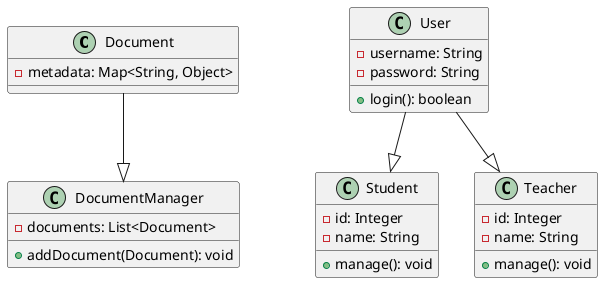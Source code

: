 @startuml

class Document {
  - metadata: Map<String, Object>
}

class User {
  - username: String
  - password: String
  + login(): boolean
}

class Student {
  - id: Integer
  - name: String
  + manage(): void
}

class Teacher {
  - id: Integer
  - name: String
  + manage(): void
}

class DocumentManager {
  - documents: List<Document>
  + addDocument(Document): void
}

Document --|> DocumentManager
User --|> Student
User --|> Teacher

@enduml